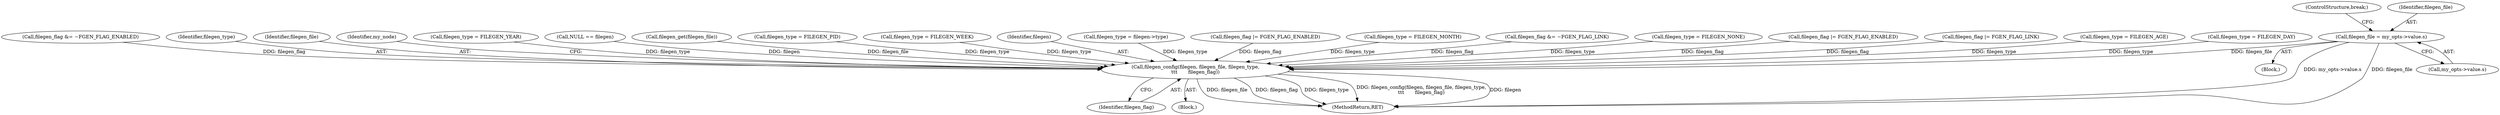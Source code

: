 digraph "0_ntp_52e977d79a0c4ace997e5c74af429844da2f27be@pointer" {
"1000251" [label="(Call,filegen_file = my_opts->value.s)"];
"1000356" [label="(Call,filegen_config(filegen, filegen_file, filegen_type,\n\t\t\t       filegen_flag))"];
"1000251" [label="(Call,filegen_file = my_opts->value.s)"];
"1000331" [label="(Call,filegen_flag &= ~FGEN_FLAG_ENABLED)"];
"1000249" [label="(Block,)"];
"1000359" [label="(Identifier,filegen_type)"];
"1000361" [label="(MethodReturn,RET)"];
"1000358" [label="(Identifier,filegen_file)"];
"1000191" [label="(Identifier,my_node)"];
"1000297" [label="(Call,filegen_type = FILEGEN_YEAR)"];
"1000207" [label="(Call,NULL == filegen)"];
"1000204" [label="(Call,filegen_get(filegen_file))"];
"1000258" [label="(ControlStructure,break;)"];
"1000277" [label="(Call,filegen_type = FILEGEN_PID)"];
"1000252" [label="(Identifier,filegen_file)"];
"1000360" [label="(Identifier,filegen_flag)"];
"1000287" [label="(Call,filegen_type = FILEGEN_WEEK)"];
"1000253" [label="(Call,my_opts->value.s)"];
"1000357" [label="(Identifier,filegen)"];
"1000221" [label="(Call,filegen_type = filegen->type)"];
"1000226" [label="(Call,filegen_flag |= FGEN_FLAG_ENABLED)"];
"1000292" [label="(Call,filegen_type = FILEGEN_MONTH)"];
"1000321" [label="(Call,filegen_flag &= ~FGEN_FLAG_LINK)"];
"1000272" [label="(Call,filegen_type = FILEGEN_NONE)"];
"1000356" [label="(Call,filegen_config(filegen, filegen_file, filegen_type,\n\t\t\t       filegen_flag))"];
"1000326" [label="(Call,filegen_flag |= FGEN_FLAG_ENABLED)"];
"1000316" [label="(Call,filegen_flag |= FGEN_FLAG_LINK)"];
"1000302" [label="(Call,filegen_type = FILEGEN_AGE)"];
"1000195" [label="(Block,)"];
"1000282" [label="(Call,filegen_type = FILEGEN_DAY)"];
"1000251" -> "1000249"  [label="AST: "];
"1000251" -> "1000253"  [label="CFG: "];
"1000252" -> "1000251"  [label="AST: "];
"1000253" -> "1000251"  [label="AST: "];
"1000258" -> "1000251"  [label="CFG: "];
"1000251" -> "1000361"  [label="DDG: my_opts->value.s"];
"1000251" -> "1000361"  [label="DDG: filegen_file"];
"1000251" -> "1000356"  [label="DDG: filegen_file"];
"1000356" -> "1000195"  [label="AST: "];
"1000356" -> "1000360"  [label="CFG: "];
"1000357" -> "1000356"  [label="AST: "];
"1000358" -> "1000356"  [label="AST: "];
"1000359" -> "1000356"  [label="AST: "];
"1000360" -> "1000356"  [label="AST: "];
"1000191" -> "1000356"  [label="CFG: "];
"1000356" -> "1000361"  [label="DDG: filegen_config(filegen, filegen_file, filegen_type,\n\t\t\t       filegen_flag)"];
"1000356" -> "1000361"  [label="DDG: filegen"];
"1000356" -> "1000361"  [label="DDG: filegen_file"];
"1000356" -> "1000361"  [label="DDG: filegen_flag"];
"1000356" -> "1000361"  [label="DDG: filegen_type"];
"1000207" -> "1000356"  [label="DDG: filegen"];
"1000204" -> "1000356"  [label="DDG: filegen_file"];
"1000297" -> "1000356"  [label="DDG: filegen_type"];
"1000292" -> "1000356"  [label="DDG: filegen_type"];
"1000302" -> "1000356"  [label="DDG: filegen_type"];
"1000221" -> "1000356"  [label="DDG: filegen_type"];
"1000277" -> "1000356"  [label="DDG: filegen_type"];
"1000272" -> "1000356"  [label="DDG: filegen_type"];
"1000287" -> "1000356"  [label="DDG: filegen_type"];
"1000282" -> "1000356"  [label="DDG: filegen_type"];
"1000226" -> "1000356"  [label="DDG: filegen_flag"];
"1000331" -> "1000356"  [label="DDG: filegen_flag"];
"1000321" -> "1000356"  [label="DDG: filegen_flag"];
"1000326" -> "1000356"  [label="DDG: filegen_flag"];
"1000316" -> "1000356"  [label="DDG: filegen_flag"];
}

